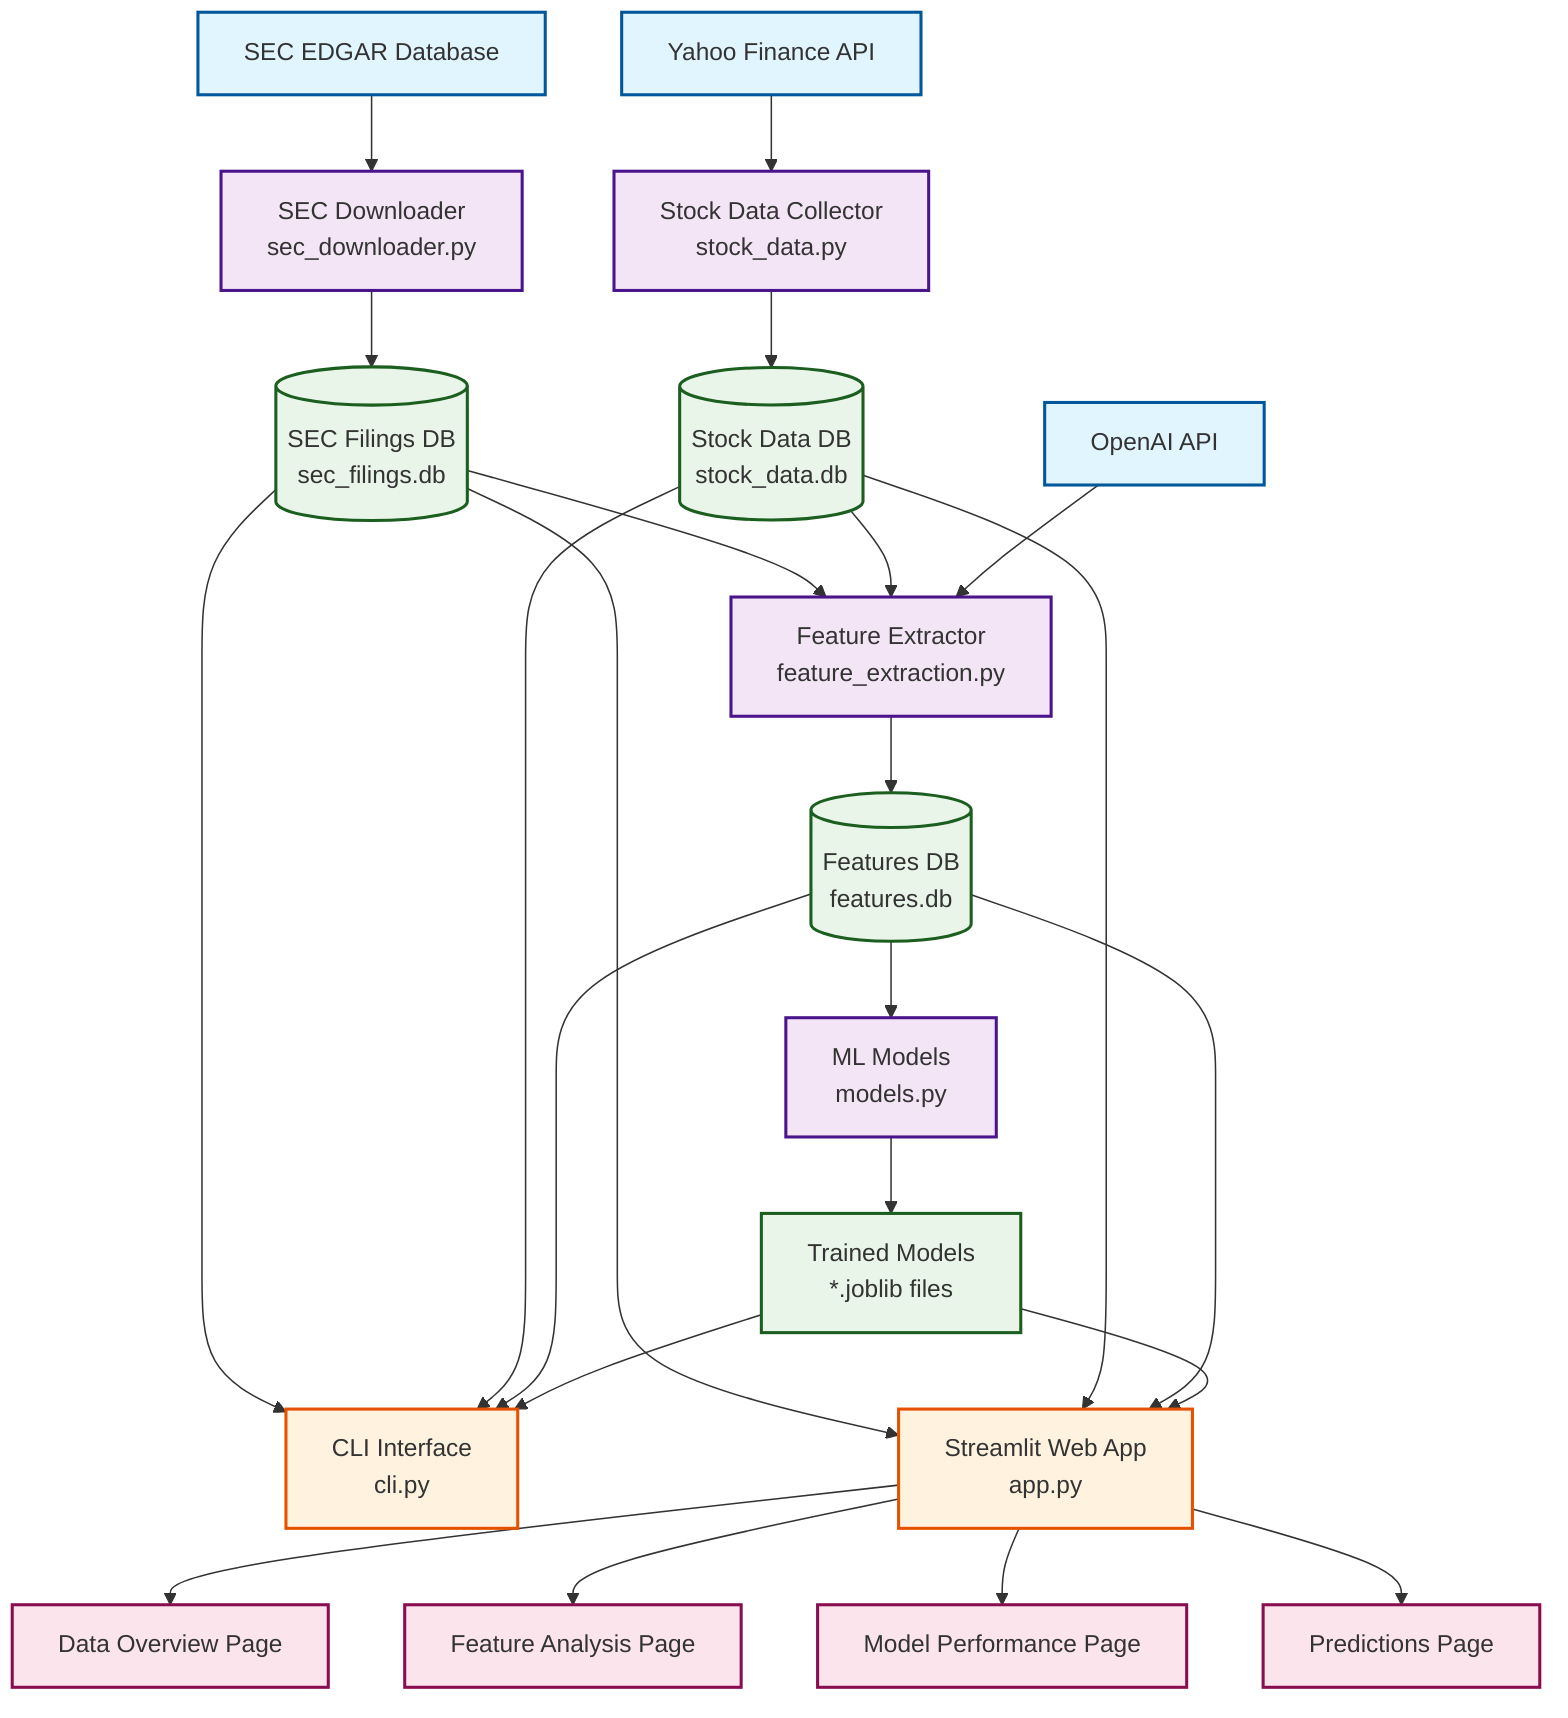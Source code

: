graph TB
    %% Data Sources
    EDGAR[SEC EDGAR Database]
    YAHOO[Yahoo Finance API]
    OPENAI[OpenAI API]
    
    %% Data Collection Layer
    SEC_DL[SEC Downloader<br/>sec_downloader.py]
    STOCK_DL[Stock Data Collector<br/>stock_data.py]
    
    %% Data Storage Layer
    SEC_DB[(SEC Filings DB<br/>sec_filings.db)]
    STOCK_DB[(Stock Data DB<br/>stock_data.db)]
    FEATURES_DB[(Features DB<br/>features.db)]
    
    %% Processing Layer
    FEATURE_EXT[Feature Extractor<br/>feature_extraction.py]
    ML_MODELS[ML Models<br/>models.py]
    
    %% Model Storage
    MODEL_FILES[Trained Models<br/>*.joblib files]
    
    %% Interface Layer
    CLI[CLI Interface<br/>cli.py]
    STREAMLIT[Streamlit Web App<br/>app.py]
    
    %% Web Pages
    DATA_PAGE[Data Overview Page]
    FEATURE_PAGE[Feature Analysis Page]
    MODEL_PAGE[Model Performance Page]
    PRED_PAGE[Predictions Page]
    
    %% Data Flow
    EDGAR --> SEC_DL
    YAHOO --> STOCK_DL
    
    SEC_DL --> SEC_DB
    STOCK_DL --> STOCK_DB
    
    SEC_DB --> FEATURE_EXT
    STOCK_DB --> FEATURE_EXT
    OPENAI --> FEATURE_EXT
    
    FEATURE_EXT --> FEATURES_DB
    
    FEATURES_DB --> ML_MODELS
    ML_MODELS --> MODEL_FILES
    
    %% Interface Connections
    SEC_DB --> CLI
    STOCK_DB --> CLI
    FEATURES_DB --> CLI
    MODEL_FILES --> CLI
    
    SEC_DB --> STREAMLIT
    STOCK_DB --> STREAMLIT
    FEATURES_DB --> STREAMLIT
    MODEL_FILES --> STREAMLIT
    
    STREAMLIT --> DATA_PAGE
    STREAMLIT --> FEATURE_PAGE
    STREAMLIT --> MODEL_PAGE
    STREAMLIT --> PRED_PAGE
    
    %% Styling
    classDef dataSource fill:#e1f5fe,stroke:#01579b,stroke-width:2px
    classDef processor fill:#f3e5f5,stroke:#4a148c,stroke-width:2px
    classDef storage fill:#e8f5e8,stroke:#1b5e20,stroke-width:2px
    classDef interface fill:#fff3e0,stroke:#e65100,stroke-width:2px
    classDef page fill:#fce4ec,stroke:#880e4f,stroke-width:2px
    
    class EDGAR,YAHOO,OPENAI dataSource
    class SEC_DL,STOCK_DL,FEATURE_EXT,ML_MODELS processor
    class SEC_DB,STOCK_DB,FEATURES_DB,MODEL_FILES storage
    class CLI,STREAMLIT interface
    class DATA_PAGE,FEATURE_PAGE,MODEL_PAGE,PRED_PAGE page